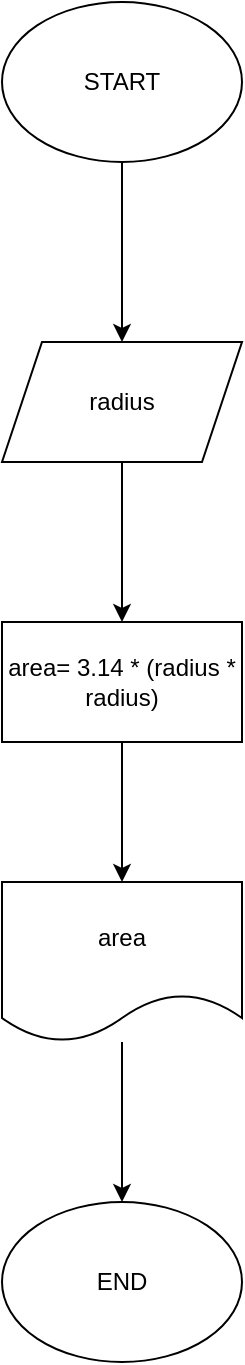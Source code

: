 <mxfile version="13.9.9" type="device"><diagram id="Gc7uu8ZgwLsJ2gTMfPGV" name="Page-1"><mxGraphModel dx="1024" dy="592" grid="1" gridSize="10" guides="1" tooltips="1" connect="1" arrows="1" fold="1" page="1" pageScale="1" pageWidth="827" pageHeight="1169" math="0" shadow="0"><root><mxCell id="0"/><mxCell id="1" parent="0"/><mxCell id="FNuLbdMeTh2ex9-169Z9-3" value="" style="edgeStyle=orthogonalEdgeStyle;rounded=0;orthogonalLoop=1;jettySize=auto;html=1;" edge="1" parent="1" source="FNuLbdMeTh2ex9-169Z9-1" target="FNuLbdMeTh2ex9-169Z9-2"><mxGeometry relative="1" as="geometry"/></mxCell><mxCell id="FNuLbdMeTh2ex9-169Z9-1" value="START" style="ellipse;whiteSpace=wrap;html=1;" vertex="1" parent="1"><mxGeometry x="70" y="10" width="120" height="80" as="geometry"/></mxCell><mxCell id="FNuLbdMeTh2ex9-169Z9-5" value="" style="edgeStyle=orthogonalEdgeStyle;rounded=0;orthogonalLoop=1;jettySize=auto;html=1;" edge="1" parent="1" source="FNuLbdMeTh2ex9-169Z9-2" target="FNuLbdMeTh2ex9-169Z9-4"><mxGeometry relative="1" as="geometry"/></mxCell><mxCell id="FNuLbdMeTh2ex9-169Z9-2" value="radius" style="shape=parallelogram;perimeter=parallelogramPerimeter;whiteSpace=wrap;html=1;fixedSize=1;" vertex="1" parent="1"><mxGeometry x="70" y="180" width="120" height="60" as="geometry"/></mxCell><mxCell id="FNuLbdMeTh2ex9-169Z9-7" value="" style="edgeStyle=orthogonalEdgeStyle;rounded=0;orthogonalLoop=1;jettySize=auto;html=1;" edge="1" parent="1" source="FNuLbdMeTh2ex9-169Z9-4" target="FNuLbdMeTh2ex9-169Z9-6"><mxGeometry relative="1" as="geometry"/></mxCell><mxCell id="FNuLbdMeTh2ex9-169Z9-4" value="area= 3.14 * (radius * radius)" style="whiteSpace=wrap;html=1;" vertex="1" parent="1"><mxGeometry x="70" y="320" width="120" height="60" as="geometry"/></mxCell><mxCell id="FNuLbdMeTh2ex9-169Z9-9" value="" style="edgeStyle=orthogonalEdgeStyle;rounded=0;orthogonalLoop=1;jettySize=auto;html=1;" edge="1" parent="1" source="FNuLbdMeTh2ex9-169Z9-6" target="FNuLbdMeTh2ex9-169Z9-8"><mxGeometry relative="1" as="geometry"/></mxCell><mxCell id="FNuLbdMeTh2ex9-169Z9-6" value="area" style="shape=document;whiteSpace=wrap;html=1;boundedLbl=1;" vertex="1" parent="1"><mxGeometry x="70" y="450" width="120" height="80" as="geometry"/></mxCell><mxCell id="FNuLbdMeTh2ex9-169Z9-8" value="END" style="ellipse;whiteSpace=wrap;html=1;" vertex="1" parent="1"><mxGeometry x="70" y="610" width="120" height="80" as="geometry"/></mxCell></root></mxGraphModel></diagram></mxfile>